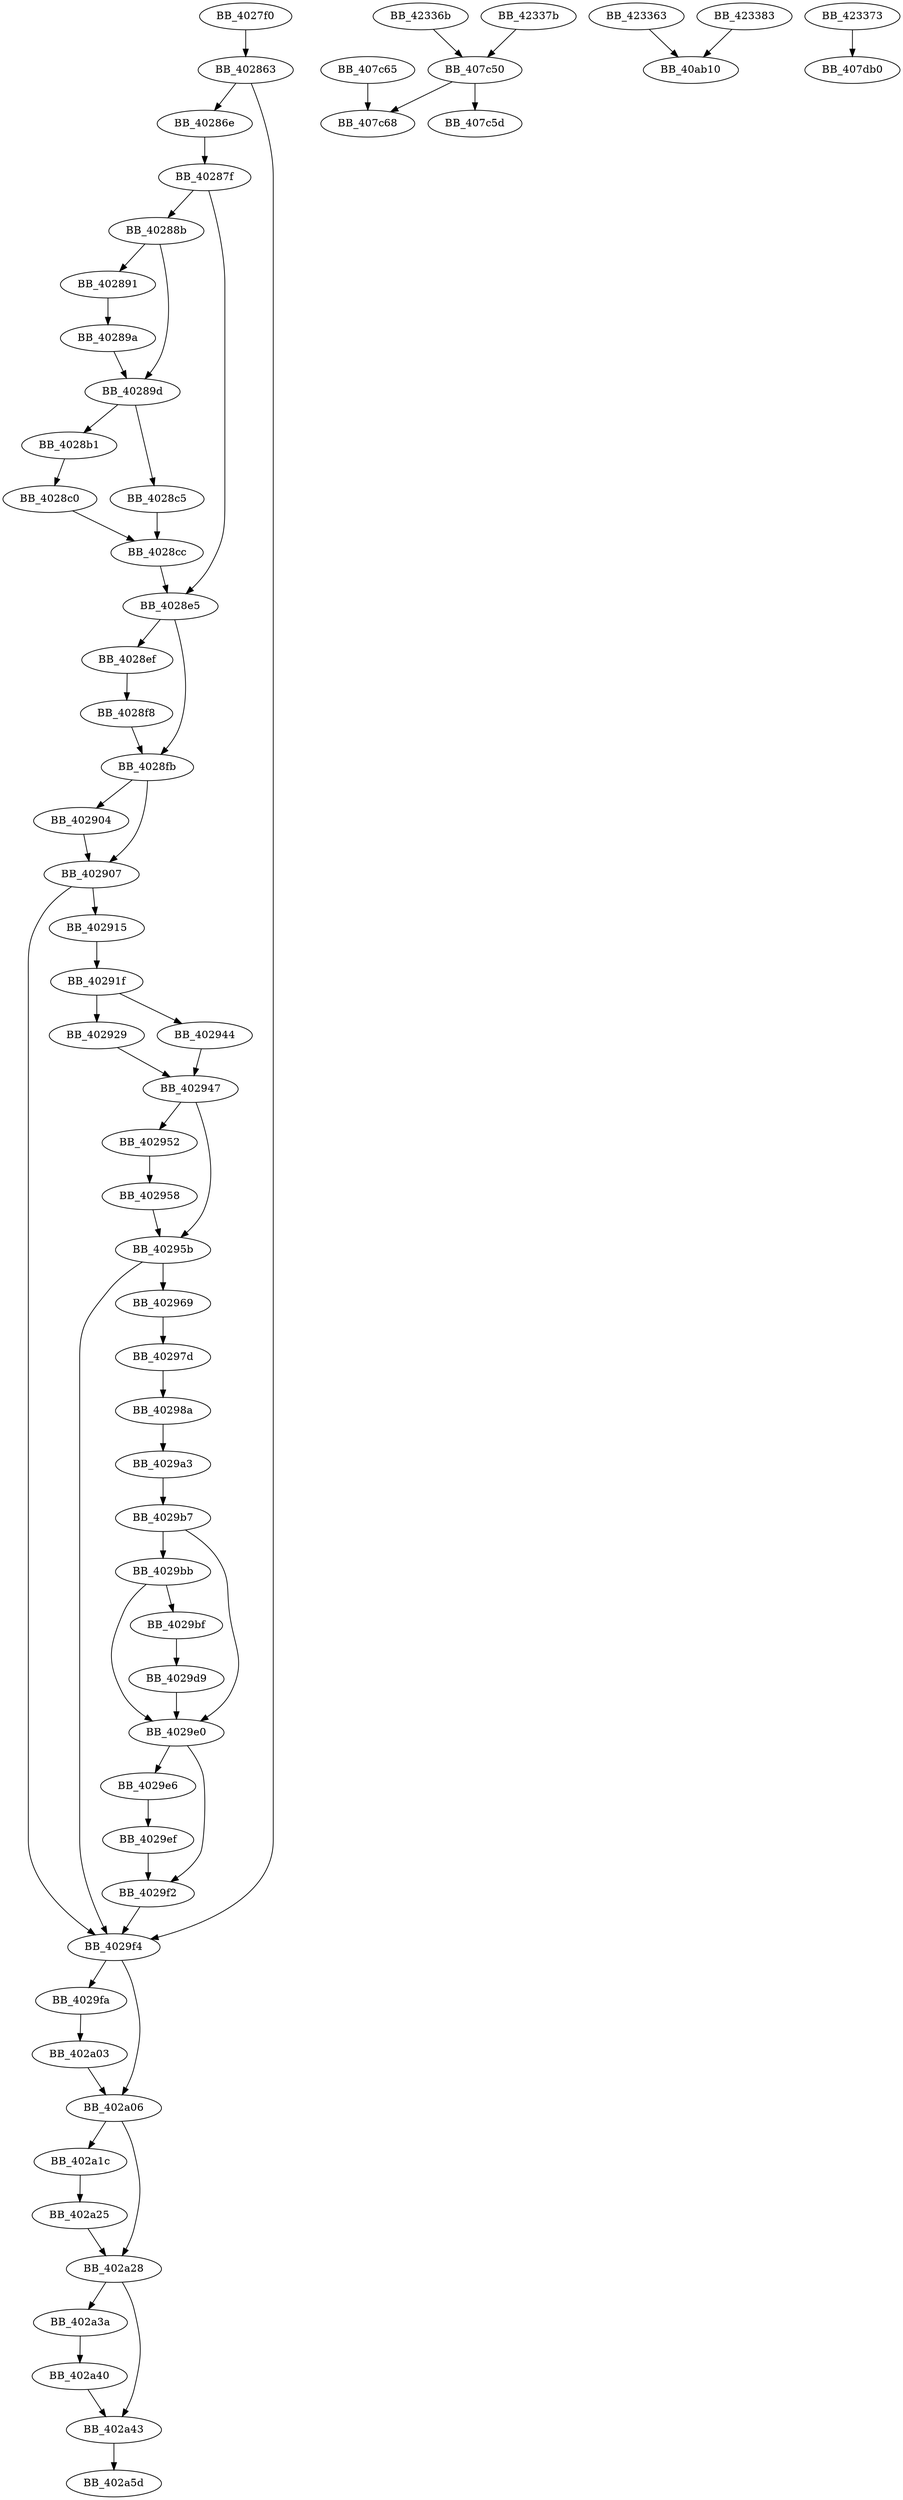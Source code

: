 DiGraph sub_4027F0{
BB_4027f0->BB_402863
BB_402863->BB_40286e
BB_402863->BB_4029f4
BB_40286e->BB_40287f
BB_40287f->BB_40288b
BB_40287f->BB_4028e5
BB_40288b->BB_402891
BB_40288b->BB_40289d
BB_402891->BB_40289a
BB_40289a->BB_40289d
BB_40289d->BB_4028b1
BB_40289d->BB_4028c5
BB_4028b1->BB_4028c0
BB_4028c0->BB_4028cc
BB_4028c5->BB_4028cc
BB_4028cc->BB_4028e5
BB_4028e5->BB_4028ef
BB_4028e5->BB_4028fb
BB_4028ef->BB_4028f8
BB_4028f8->BB_4028fb
BB_4028fb->BB_402904
BB_4028fb->BB_402907
BB_402904->BB_402907
BB_402907->BB_402915
BB_402907->BB_4029f4
BB_402915->BB_40291f
BB_40291f->BB_402929
BB_40291f->BB_402944
BB_402929->BB_402947
BB_402944->BB_402947
BB_402947->BB_402952
BB_402947->BB_40295b
BB_402952->BB_402958
BB_402958->BB_40295b
BB_40295b->BB_402969
BB_40295b->BB_4029f4
BB_402969->BB_40297d
BB_40297d->BB_40298a
BB_40298a->BB_4029a3
BB_4029a3->BB_4029b7
BB_4029b7->BB_4029bb
BB_4029b7->BB_4029e0
BB_4029bb->BB_4029bf
BB_4029bb->BB_4029e0
BB_4029bf->BB_4029d9
BB_4029d9->BB_4029e0
BB_4029e0->BB_4029e6
BB_4029e0->BB_4029f2
BB_4029e6->BB_4029ef
BB_4029ef->BB_4029f2
BB_4029f2->BB_4029f4
BB_4029f4->BB_4029fa
BB_4029f4->BB_402a06
BB_4029fa->BB_402a03
BB_402a03->BB_402a06
BB_402a06->BB_402a1c
BB_402a06->BB_402a28
BB_402a1c->BB_402a25
BB_402a25->BB_402a28
BB_402a28->BB_402a3a
BB_402a28->BB_402a43
BB_402a3a->BB_402a40
BB_402a40->BB_402a43
BB_402a43->BB_402a5d
BB_407c50->BB_407c5d
BB_407c50->BB_407c68
BB_407c65->BB_407c68
BB_423363->BB_40ab10
BB_42336b->BB_407c50
BB_423373->BB_407db0
BB_42337b->BB_407c50
BB_423383->BB_40ab10
}
